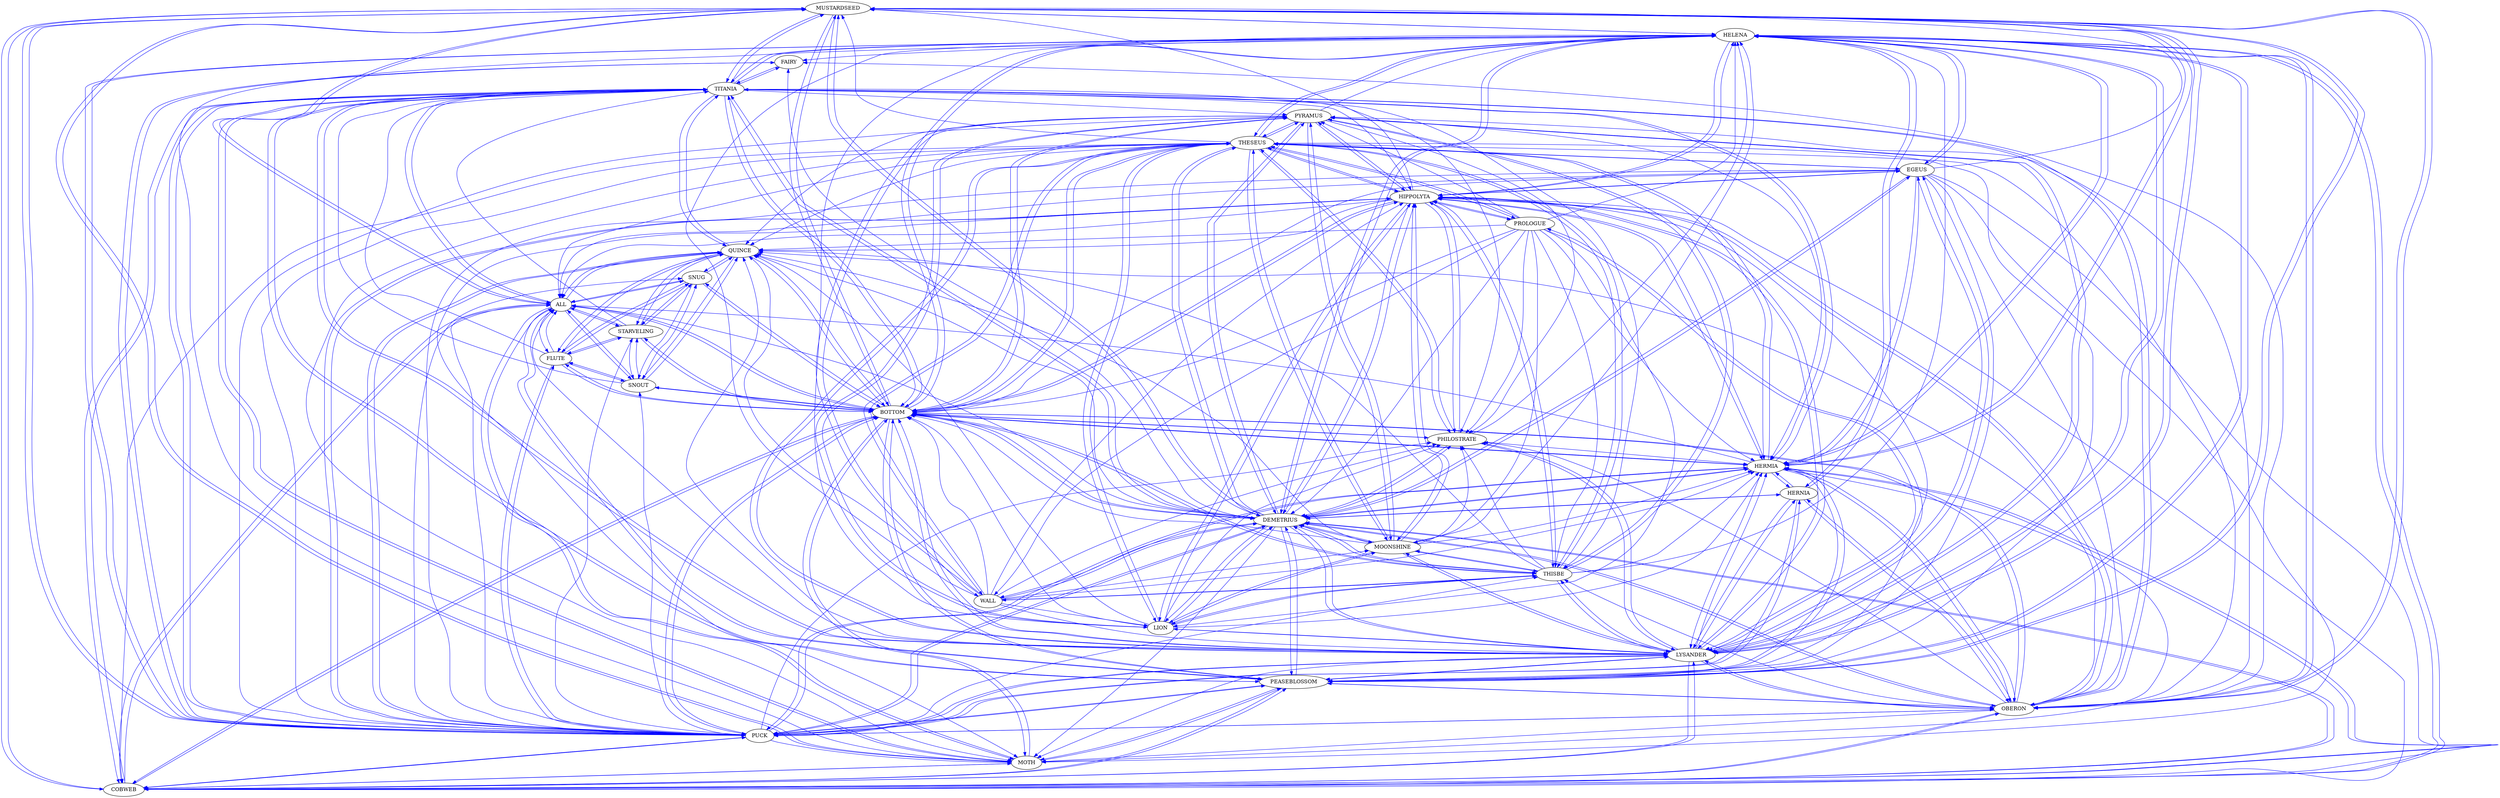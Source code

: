 strict digraph  {
	MUSTARDSEED -> HELENA	 [color=blue,
		weight=2];
	MUSTARDSEED -> TITANIA	 [color=blue,
		weight=5];
	MUSTARDSEED -> LYSANDER	 [color=blue,
		weight=2];
	MUSTARDSEED -> COBWEB	 [color=blue,
		weight=5];
	MUSTARDSEED -> ALL	 [color=blue,
		weight=3];
	MUSTARDSEED -> BOTTOM	 [color=blue,
		weight=5];
	MUSTARDSEED -> MOTH	 [color=blue,
		weight=5];
	MUSTARDSEED -> PUCK	 [color=blue,
		weight=2];
	MUSTARDSEED -> OBERON	 [color=blue,
		weight=2];
	MUSTARDSEED -> PEASEBLOSSOM	 [color=blue,
		weight=5];
	MUSTARDSEED -> DEMETRIUS	 [color=blue,
		weight=2];
	MUSTARDSEED -> HERMIA	 [color=blue,
		weight=2];
	WALL -> HELENA	 [color=blue,
		weight=12];
	WALL -> LYSANDER	 [color=blue,
		weight=12];
	WALL -> LION	 [color=blue,
		weight=12];
	WALL -> HIPPOLYTA	 [color=blue,
		weight=12];
	WALL -> THISBE	 [color=blue,
		weight=12];
	WALL -> MOONSHINE	 [color=blue,
		weight=12];
	WALL -> PHILOSTRATE	 [color=blue,
		weight=12];
	WALL -> QUINCE	 [color=blue,
		weight=12];
	WALL -> BOTTOM	 [color=blue,
		weight=12];
	WALL -> PYRAMUS	 [color=blue,
		weight=12];
	WALL -> THESEUS	 [color=blue,
		weight=12];
	WALL -> DEMETRIUS	 [color=blue,
		weight=12];
	WALL -> HERMIA	 [color=blue,
		weight=12];
	SNOUT -> TITANIA	 [color=blue,
		weight=6];
	SNOUT -> FLUTE	 [color=blue,
		weight=6];
	SNOUT -> ALL	 [color=blue,
		weight=7];
	SNOUT -> QUINCE	 [color=blue,
		weight=7];
	SNOUT -> BOTTOM	 [color=blue,
		weight=7];
	SNOUT -> STARVELING	 [color=blue,
		weight=6];
	SNOUT -> SNUG	 [color=blue,
		weight=6];
	PROLOGUE -> WALL	 [color=blue,
		weight=25];
	PROLOGUE -> HELENA	 [color=blue,
		weight=35];
	PROLOGUE -> LYSANDER	 [color=blue,
		weight=35];
	PROLOGUE -> LION	 [color=blue,
		weight=25];
	PROLOGUE -> HIPPOLYTA	 [color=blue,
		weight=35];
	PROLOGUE -> THISBE	 [color=blue,
		weight=25];
	PROLOGUE -> MOONSHINE	 [color=blue,
		weight=25];
	PROLOGUE -> PHILOSTRATE	 [color=blue,
		weight=35];
	PROLOGUE -> QUINCE	 [color=blue,
		weight=35];
	PROLOGUE -> BOTTOM	 [color=blue,
		weight=35];
	PROLOGUE -> PYRAMUS	 [color=blue,
		weight=25];
	PROLOGUE -> THESEUS	 [color=blue,
		weight=35];
	PROLOGUE -> DEMETRIUS	 [color=blue,
		weight=35];
	PROLOGUE -> HERMIA	 [color=blue,
		weight=35];
	HELENA -> MUSTARDSEED	 [color=blue,
		weight=4];
	HELENA -> TITANIA	 [color=blue,
		weight=32];
	HELENA -> LYSANDER	 [color=blue,
		weight=169];
	HELENA -> COBWEB	 [color=blue,
		weight=4];
	HELENA -> HIPPOLYTA	 [color=blue,
		weight=43];
	HELENA -> BOTTOM	 [color=blue,
		weight=4];
	HELENA -> MOTH	 [color=blue,
		weight=4];
	HELENA -> PUCK	 [color=blue,
		weight=154];
	HELENA -> OBERON	 [color=blue,
		weight=148];
	HELENA -> THESEUS	 [color=blue,
		weight=43];
	HELENA -> HERNIA	 [color=blue,
		weight=116];
	HELENA -> PEASEBLOSSOM	 [color=blue,
		weight=4];
	HELENA -> DEMETRIUS	 [color=blue,
		weight=197];
	HELENA -> HERMIA	 [color=blue,
		weight=169];
	HELENA -> EGEUS	 [color=blue,
		weight=43];
	HELENA -> FAIRY	 [color=blue,
		weight=34];
	TITANIA -> MUSTARDSEED	 [color=blue,
		weight=40];
	TITANIA -> HELENA	 [color=blue,
		weight=28];
	TITANIA -> LYSANDER	 [color=blue,
		weight=28];
	TITANIA -> COBWEB	 [color=blue,
		weight=40];
	TITANIA -> HIPPOLYTA	 [color=blue,
		weight=4];
	TITANIA -> THISBE	 [color=blue,
		weight=4];
	TITANIA -> ALL	 [color=blue,
		weight=34];
	TITANIA -> PHILOSTRATE	 [color=blue,
		weight=4];
	TITANIA -> QUINCE	 [color=blue,
		weight=4];
	TITANIA -> BOTTOM	 [color=blue,
		weight=62];
	TITANIA -> MOTH	 [color=blue,
		weight=40];
	TITANIA -> PYRAMUS	 [color=blue,
		weight=4];
	TITANIA -> PUCK	 [color=blue,
		weight=100];
	TITANIA -> OBERON	 [color=blue,
		weight=100];
	TITANIA -> PEASEBLOSSOM	 [color=blue,
		weight=40];
	TITANIA -> DEMETRIUS	 [color=blue,
		weight=28];
	TITANIA -> HERMIA	 [color=blue,
		weight=28];
	TITANIA -> FAIRY	 [color=blue,
		weight=96];
	LYSANDER -> MUSTARDSEED	 [color=blue,
		weight=10];
	LYSANDER -> PROLOGUE	 [color=blue,
		weight=3];
	LYSANDER -> HELENA	 [color=blue,
		weight=106];
	LYSANDER -> TITANIA	 [color=blue,
		weight=44];
	LYSANDER -> LION	 [color=blue,
		weight=2];
	LYSANDER -> COBWEB	 [color=blue,
		weight=10];
	LYSANDER -> HIPPOLYTA	 [color=blue,
		weight=73];
	LYSANDER -> THISBE	 [color=blue,
		weight=5];
	LYSANDER -> MOONSHINE	 [color=blue,
		weight=3];
	LYSANDER -> ALL	 [color=blue,
		weight=14];
	LYSANDER -> PHILOSTRATE	 [color=blue,
		weight=10];
	LYSANDER -> QUINCE	 [color=blue,
		weight=8];
	LYSANDER -> BOTTOM	 [color=blue,
		weight=20];
	LYSANDER -> MOTH	 [color=blue,
		weight=10];
	LYSANDER -> PYRAMUS	 [color=blue,
		weight=5];
	LYSANDER -> PUCK	 [color=blue,
		weight=70];
	LYSANDER -> OBERON	 [color=blue,
		weight=59];
	LYSANDER -> THESEUS	 [color=blue,
		weight=73];
	LYSANDER -> HERNIA	 [color=blue,
		weight=60];
	LYSANDER -> PEASEBLOSSOM	 [color=blue,
		weight=10];
	LYSANDER -> DEMETRIUS	 [color=blue,
		weight=134];
	LYSANDER -> HERMIA	 [color=blue,
		weight=176];
	LYSANDER -> EGEUS	 [color=blue,
		weight=63];
	LION -> HELENA	 [color=blue,
		weight=9];
	LION -> LYSANDER	 [color=blue,
		weight=9];
	LION -> HIPPOLYTA	 [color=blue,
		weight=9];
	LION -> THISBE	 [color=blue,
		weight=9];
	LION -> MOONSHINE	 [color=blue,
		weight=9];
	LION -> PHILOSTRATE	 [color=blue,
		weight=9];
	LION -> QUINCE	 [color=blue,
		weight=9];
	LION -> BOTTOM	 [color=blue,
		weight=9];
	LION -> PYRAMUS	 [color=blue,
		weight=9];
	LION -> THESEUS	 [color=blue,
		weight=9];
	LION -> DEMETRIUS	 [color=blue,
		weight=9];
	LION -> HERMIA	 [color=blue,
		weight=9];
	COBWEB -> MUSTARDSEED	 [color=blue,
		weight=4];
	COBWEB -> HELENA	 [color=blue,
		weight=1];
	COBWEB -> TITANIA	 [color=blue,
		weight=4];
	COBWEB -> LYSANDER	 [color=blue,
		weight=1];
	COBWEB -> ALL	 [color=blue,
		weight=3];
	COBWEB -> BOTTOM	 [color=blue,
		weight=4];
	COBWEB -> MOTH	 [color=blue,
		weight=4];
	COBWEB -> PUCK	 [color=blue,
		weight=1];
	COBWEB -> OBERON	 [color=blue,
		weight=1];
	COBWEB -> PEASEBLOSSOM	 [color=blue,
		weight=4];
	COBWEB -> DEMETRIUS	 [color=blue,
		weight=1];
	COBWEB -> HERMIA	 [color=blue,
		weight=1];
	HIPPOLYTA -> MUSTARDSEED	 [color=blue,
		weight=7];
	HIPPOLYTA -> PROLOGUE	 [color=blue,
		weight=2];
	HIPPOLYTA -> HELENA	 [color=blue,
		weight=22];
	HIPPOLYTA -> LYSANDER	 [color=blue,
		weight=22];
	HIPPOLYTA -> LION	 [color=blue,
		weight=5];
	HIPPOLYTA -> COBWEB	 [color=blue,
		weight=7];
	HIPPOLYTA -> THISBE	 [color=blue,
		weight=10];
	HIPPOLYTA -> MOONSHINE	 [color=blue,
		weight=6];
	HIPPOLYTA -> ALL	 [color=blue,
		weight=5];
	HIPPOLYTA -> PHILOSTRATE	 [color=blue,
		weight=27];
	HIPPOLYTA -> QUINCE	 [color=blue,
		weight=12];
	HIPPOLYTA -> BOTTOM	 [color=blue,
		weight=29];
	HIPPOLYTA -> MOTH	 [color=blue,
		weight=7];
	HIPPOLYTA -> PYRAMUS	 [color=blue,
		weight=10];
	HIPPOLYTA -> PUCK	 [color=blue,
		weight=7];
	HIPPOLYTA -> OBERON	 [color=blue,
		weight=7];
	HIPPOLYTA -> THESEUS	 [color=blue,
		weight=34];
	HIPPOLYTA -> PEASEBLOSSOM	 [color=blue,
		weight=7];
	HIPPOLYTA -> DEMETRIUS	 [color=blue,
		weight=22];
	HIPPOLYTA -> HERMIA	 [color=blue,
		weight=22];
	HIPPOLYTA -> EGEUS	 [color=blue,
		weight=7];
	FLUTE -> SNOUT	 [color=blue,
		weight=23];
	FLUTE -> TITANIA	 [color=blue,
		weight=8];
	FLUTE -> ALL	 [color=blue,
		weight=11];
	FLUTE -> QUINCE	 [color=blue,
		weight=23];
	FLUTE -> BOTTOM	 [color=blue,
		weight=11];
	FLUTE -> PUCK	 [color=blue,
		weight=8];
	FLUTE -> STARVELING	 [color=blue,
		weight=23];
	FLUTE -> SNUG	 [color=blue,
		weight=17];
	THISBE -> WALL	 [color=blue,
		weight=9];
	THISBE -> HELENA	 [color=blue,
		weight=34];
	THISBE -> LYSANDER	 [color=blue,
		weight=34];
	THISBE -> LION	 [color=blue,
		weight=10];
	THISBE -> HIPPOLYTA	 [color=blue,
		weight=34];
	THISBE -> MOONSHINE	 [color=blue,
		weight=10];
	THISBE -> PHILOSTRATE	 [color=blue,
		weight=34];
	THISBE -> QUINCE	 [color=blue,
		weight=34];
	THISBE -> BOTTOM	 [color=blue,
		weight=34];
	THISBE -> PYRAMUS	 [color=blue,
		weight=34];
	THISBE -> THESEUS	 [color=blue,
		weight=34];
	THISBE -> DEMETRIUS	 [color=blue,
		weight=34];
	THISBE -> HERMIA	 [color=blue,
		weight=34];
	MOONSHINE -> HELENA	 [color=blue,
		weight=6];
	MOONSHINE -> LYSANDER	 [color=blue,
		weight=6];
	MOONSHINE -> LION	 [color=blue,
		weight=6];
	MOONSHINE -> HIPPOLYTA	 [color=blue,
		weight=6];
	MOONSHINE -> THISBE	 [color=blue,
		weight=6];
	MOONSHINE -> PHILOSTRATE	 [color=blue,
		weight=6];
	MOONSHINE -> QUINCE	 [color=blue,
		weight=6];
	MOONSHINE -> BOTTOM	 [color=blue,
		weight=6];
	MOONSHINE -> PYRAMUS	 [color=blue,
		weight=6];
	MOONSHINE -> THESEUS	 [color=blue,
		weight=6];
	MOONSHINE -> DEMETRIUS	 [color=blue,
		weight=6];
	MOONSHINE -> HERMIA	 [color=blue,
		weight=6];
	ALL -> MUSTARDSEED	 [color=blue,
		weight=1];
	ALL -> SNOUT	 [color=blue,
		weight=1];
	ALL -> TITANIA	 [color=blue,
		weight=1];
	ALL -> COBWEB	 [color=blue,
		weight=1];
	ALL -> FLUTE	 [color=blue,
		weight=1];
	ALL -> QUINCE	 [color=blue,
		weight=1];
	ALL -> BOTTOM	 [color=blue,
		weight=2];
	ALL -> MOTH	 [color=blue,
		weight=1];
	ALL -> STARVELING	 [color=blue,
		weight=1];
	ALL -> PEASEBLOSSOM	 [color=blue,
		weight=1];
	ALL -> SNUG	 [color=blue,
		weight=1];
	PHILOSTRATE -> HELENA	 [color=blue,
		weight=24];
	PHILOSTRATE -> LYSANDER	 [color=blue,
		weight=24];
	PHILOSTRATE -> HIPPOLYTA	 [color=blue,
		weight=24];
	PHILOSTRATE -> BOTTOM	 [color=blue,
		weight=24];
	PHILOSTRATE -> THESEUS	 [color=blue,
		weight=24];
	PHILOSTRATE -> DEMETRIUS	 [color=blue,
		weight=24];
	PHILOSTRATE -> HERMIA	 [color=blue,
		weight=24];
	QUINCE -> SNOUT	 [color=blue,
		weight=81];
	QUINCE -> TITANIA	 [color=blue,
		weight=34];
	QUINCE -> FLUTE	 [color=blue,
		weight=81];
	QUINCE -> ALL	 [color=blue,
		weight=76];
	QUINCE -> BOTTOM	 [color=blue,
		weight=78];
	QUINCE -> PUCK	 [color=blue,
		weight=10];
	QUINCE -> STARVELING	 [color=blue,
		weight=81];
	QUINCE -> SNUG	 [color=blue,
		weight=76];
	BOTTOM -> MUSTARDSEED	 [color=blue,
		weight=60];
	BOTTOM -> SNOUT	 [color=blue,
		weight=116];
	BOTTOM -> HELENA	 [color=blue,
		weight=49];
	BOTTOM -> TITANIA	 [color=blue,
		weight=113];
	BOTTOM -> LYSANDER	 [color=blue,
		weight=49];
	BOTTOM -> COBWEB	 [color=blue,
		weight=60];
	BOTTOM -> HIPPOLYTA	 [color=blue,
		weight=4];
	BOTTOM -> FLUTE	 [color=blue,
		weight=112];
	BOTTOM -> THISBE	 [color=blue,
		weight=4];
	BOTTOM -> ALL	 [color=blue,
		weight=139];
	BOTTOM -> PHILOSTRATE	 [color=blue,
		weight=4];
	BOTTOM -> QUINCE	 [color=blue,
		weight=120];
	BOTTOM -> MOTH	 [color=blue,
		weight=60];
	BOTTOM -> PYRAMUS	 [color=blue,
		weight=4];
	BOTTOM -> PUCK	 [color=blue,
		weight=51];
	BOTTOM -> OBERON	 [color=blue,
		weight=45];
	BOTTOM -> THESEUS	 [color=blue,
		weight=4];
	BOTTOM -> STARVELING	 [color=blue,
		weight=112];
	BOTTOM -> PEASEBLOSSOM	 [color=blue,
		weight=60];
	BOTTOM -> DEMETRIUS	 [color=blue,
		weight=29];
	BOTTOM -> SNUG	 [color=blue,
		weight=112];
	BOTTOM -> HERMIA	 [color=blue,
		weight=49];
	MOTH -> MUSTARDSEED	 [color=blue,
		weight=2];
	MOTH -> TITANIA	 [color=blue,
		weight=2];
	MOTH -> COBWEB	 [color=blue,
		weight=2];
	MOTH -> ALL	 [color=blue,
		weight=2];
	MOTH -> BOTTOM	 [color=blue,
		weight=2];
	MOTH -> PEASEBLOSSOM	 [color=blue,
		weight=2];
	PYRAMUS -> WALL	 [color=blue,
		weight=23];
	PYRAMUS -> HELENA	 [color=blue,
		weight=56];
	PYRAMUS -> LYSANDER	 [color=blue,
		weight=56];
	PYRAMUS -> LION	 [color=blue,
		weight=23];
	PYRAMUS -> HIPPOLYTA	 [color=blue,
		weight=56];
	PYRAMUS -> THISBE	 [color=blue,
		weight=56];
	PYRAMUS -> MOONSHINE	 [color=blue,
		weight=55];
	PYRAMUS -> PHILOSTRATE	 [color=blue,
		weight=56];
	PYRAMUS -> QUINCE	 [color=blue,
		weight=56];
	PYRAMUS -> BOTTOM	 [color=blue,
		weight=56];
	PYRAMUS -> THESEUS	 [color=blue,
		weight=56];
	PYRAMUS -> DEMETRIUS	 [color=blue,
		weight=56];
	PYRAMUS -> HERMIA	 [color=blue,
		weight=56];
	PUCK -> MUSTARDSEED	 [color=blue,
		weight=4];
	PUCK -> SNOUT	 [color=blue,
		weight=11];
	PUCK -> HELENA	 [color=blue,
		weight=95];
	PUCK -> TITANIA	 [color=blue,
		weight=33];
	PUCK -> LYSANDER	 [color=blue,
		weight=113];
	PUCK -> COBWEB	 [color=blue,
		weight=4];
	PUCK -> HIPPOLYTA	 [color=blue,
		weight=36];
	PUCK -> FLUTE	 [color=blue,
		weight=5];
	PUCK -> THISBE	 [color=blue,
		weight=36];
	PUCK -> ALL	 [color=blue,
		weight=11];
	PUCK -> PHILOSTRATE	 [color=blue,
		weight=36];
	PUCK -> QUINCE	 [color=blue,
		weight=47];
	PUCK -> BOTTOM	 [color=blue,
		weight=51];
	PUCK -> MOTH	 [color=blue,
		weight=4];
	PUCK -> PYRAMUS	 [color=blue,
		weight=36];
	PUCK -> OBERON	 [color=blue,
		weight=75];
	PUCK -> HERNIA	 [color=blue,
		weight=103];
	PUCK -> STARVELING	 [color=blue,
		weight=5];
	PUCK -> PEASEBLOSSOM	 [color=blue,
		weight=4];
	PUCK -> DEMETRIUS	 [color=blue,
		weight=110];
	PUCK -> SNUG	 [color=blue,
		weight=5];
	PUCK -> HERMIA	 [color=blue,
		weight=128];
	PUCK -> FAIRY	 [color=blue,
		weight=37];
	OBERON -> MUSTARDSEED	 [color=blue,
		weight=47];
	OBERON -> HELENA	 [color=blue,
		weight=109];
	OBERON -> TITANIA	 [color=blue,
		weight=98];
	OBERON -> LYSANDER	 [color=blue,
		weight=109];
	OBERON -> COBWEB	 [color=blue,
		weight=47];
	OBERON -> HIPPOLYTA	 [color=blue,
		weight=28];
	OBERON -> THISBE	 [color=blue,
		weight=28];
	OBERON -> PHILOSTRATE	 [color=blue,
		weight=28];
	OBERON -> QUINCE	 [color=blue,
		weight=28];
	OBERON -> BOTTOM	 [color=blue,
		weight=75];
	OBERON -> MOTH	 [color=blue,
		weight=47];
	OBERON -> PYRAMUS	 [color=blue,
		weight=28];
	OBERON -> PUCK	 [color=blue,
		weight=215];
	OBERON -> HERNIA	 [color=blue,
		weight=64];
	OBERON -> PEASEBLOSSOM	 [color=blue,
		weight=47];
	OBERON -> DEMETRIUS	 [color=blue,
		weight=130];
	OBERON -> HERMIA	 [color=blue,
		weight=130];
	OBERON -> FAIRY	 [color=blue,
		weight=79];
	THESEUS -> MUSTARDSEED	 [color=blue,
		weight=41];
	THESEUS -> WALL	 [color=blue,
		weight=4];
	THESEUS -> PROLOGUE	 [color=blue,
		weight=3];
	THESEUS -> HELENA	 [color=blue,
		weight=146];
	THESEUS -> LYSANDER	 [color=blue,
		weight=196];
	THESEUS -> LION	 [color=blue,
		weight=24];
	THESEUS -> COBWEB	 [color=blue,
		weight=41];
	THESEUS -> HIPPOLYTA	 [color=blue,
		weight=233];
	THESEUS -> THISBE	 [color=blue,
		weight=48];
	THESEUS -> MOONSHINE	 [color=blue,
		weight=27];
	THESEUS -> ALL	 [color=blue,
		weight=65];
	THESEUS -> PHILOSTRATE	 [color=blue,
		weight=138];
	THESEUS -> QUINCE	 [color=blue,
		weight=51];
	THESEUS -> BOTTOM	 [color=blue,
		weight=168];
	THESEUS -> MOTH	 [color=blue,
		weight=41];
	THESEUS -> PYRAMUS	 [color=blue,
		weight=48];
	THESEUS -> PUCK	 [color=blue,
		weight=41];
	THESEUS -> OBERON	 [color=blue,
		weight=41];
	THESEUS -> PEASEBLOSSOM	 [color=blue,
		weight=41];
	THESEUS -> DEMETRIUS	 [color=blue,
		weight=196];
	THESEUS -> HERMIA	 [color=blue,
		weight=196];
	THESEUS -> EGEUS	 [color=blue,
		weight=91];
	HERNIA -> HELENA	 [color=blue,
		weight=1];
	HERNIA -> LYSANDER	 [color=blue,
		weight=1];
	HERNIA -> PUCK	 [color=blue,
		weight=1];
	HERNIA -> OBERON	 [color=blue,
		weight=1];
	HERNIA -> DEMETRIUS	 [color=blue,
		weight=1];
	HERNIA -> HERMIA	 [color=blue,
		weight=1];
	STARVELING -> SNOUT	 [color=blue,
		weight=5];
	STARVELING -> TITANIA	 [color=blue,
		weight=2];
	STARVELING -> FLUTE	 [color=blue,
		weight=5];
	STARVELING -> ALL	 [color=blue,
		weight=3];
	STARVELING -> QUINCE	 [color=blue,
		weight=5];
	STARVELING -> BOTTOM	 [color=blue,
		weight=3];
	STARVELING -> SNUG	 [color=blue,
		weight=3];
	PEASEBLOSSOM -> MUSTARDSEED	 [color=blue,
		weight=4];
	PEASEBLOSSOM -> HELENA	 [color=blue,
		weight=1];
	PEASEBLOSSOM -> TITANIA	 [color=blue,
		weight=4];
	PEASEBLOSSOM -> LYSANDER	 [color=blue,
		weight=1];
	PEASEBLOSSOM -> COBWEB	 [color=blue,
		weight=4];
	PEASEBLOSSOM -> ALL	 [color=blue,
		weight=3];
	PEASEBLOSSOM -> BOTTOM	 [color=blue,
		weight=4];
	PEASEBLOSSOM -> MOTH	 [color=blue,
		weight=4];
	PEASEBLOSSOM -> PUCK	 [color=blue,
		weight=1];
	PEASEBLOSSOM -> OBERON	 [color=blue,
		weight=1];
	PEASEBLOSSOM -> DEMETRIUS	 [color=blue,
		weight=1];
	PEASEBLOSSOM -> HERMIA	 [color=blue,
		weight=1];
	DEMETRIUS -> MUSTARDSEED	 [color=blue,
		weight=24];
	DEMETRIUS -> WALL	 [color=blue,
		weight=3];
	DEMETRIUS -> HELENA	 [color=blue,
		weight=115];
	DEMETRIUS -> TITANIA	 [color=blue,
		weight=2];
	DEMETRIUS -> LYSANDER	 [color=blue,
		weight=94];
	DEMETRIUS -> LION	 [color=blue,
		weight=14];
	DEMETRIUS -> COBWEB	 [color=blue,
		weight=24];
	DEMETRIUS -> HIPPOLYTA	 [color=blue,
		weight=40];
	DEMETRIUS -> THISBE	 [color=blue,
		weight=21];
	DEMETRIUS -> MOONSHINE	 [color=blue,
		weight=15];
	DEMETRIUS -> ALL	 [color=blue,
		weight=2];
	DEMETRIUS -> PHILOSTRATE	 [color=blue,
		weight=21];
	DEMETRIUS -> QUINCE	 [color=blue,
		weight=21];
	DEMETRIUS -> BOTTOM	 [color=blue,
		weight=45];
	DEMETRIUS -> MOTH	 [color=blue,
		weight=24];
	DEMETRIUS -> PYRAMUS	 [color=blue,
		weight=21];
	DEMETRIUS -> PUCK	 [color=blue,
		weight=109];
	DEMETRIUS -> OBERON	 [color=blue,
		weight=96];
	DEMETRIUS -> THESEUS	 [color=blue,
		weight=40];
	DEMETRIUS -> HERNIA	 [color=blue,
		weight=62];
	DEMETRIUS -> PEASEBLOSSOM	 [color=blue,
		weight=24];
	DEMETRIUS -> HERMIA	 [color=blue,
		weight=111];
	DEMETRIUS -> EGEUS	 [color=blue,
		weight=19];
	DEMETRIUS -> FAIRY	 [color=blue,
		weight=23];
	SNUG -> SNOUT	 [color=blue,
		weight=6];
	SNUG -> FLUTE	 [color=blue,
		weight=6];
	SNUG -> ALL	 [color=blue,
		weight=2];
	SNUG -> QUINCE	 [color=blue,
		weight=6];
	SNUG -> BOTTOM	 [color=blue,
		weight=2];
	SNUG -> STARVELING	 [color=blue,
		weight=6];
	HERMIA -> MUSTARDSEED	 [color=blue,
		weight=3];
	HERMIA -> HELENA	 [color=blue,
		weight=76];
	HERMIA -> TITANIA	 [color=blue,
		weight=26];
	HERMIA -> LYSANDER	 [color=blue,
		weight=125];
	HERMIA -> COBWEB	 [color=blue,
		weight=3];
	HERMIA -> HIPPOLYTA	 [color=blue,
		weight=56];
	HERMIA -> ALL	 [color=blue,
		weight=13];
	HERMIA -> BOTTOM	 [color=blue,
		weight=3];
	HERMIA -> MOTH	 [color=blue,
		weight=3];
	HERMIA -> PUCK	 [color=blue,
		weight=83];
	HERMIA -> OBERON	 [color=blue,
		weight=77];
	HERMIA -> THESEUS	 [color=blue,
		weight=56];
	HERMIA -> HERNIA	 [color=blue,
		weight=80];
	HERMIA -> PEASEBLOSSOM	 [color=blue,
		weight=3];
	HERMIA -> DEMETRIUS	 [color=blue,
		weight=139];
	HERMIA -> EGEUS	 [color=blue,
		weight=56];
	EGEUS -> MUSTARDSEED	 [color=blue,
		weight=11];
	EGEUS -> HELENA	 [color=blue,
		weight=11];
	EGEUS -> LYSANDER	 [color=blue,
		weight=41];
	EGEUS -> COBWEB	 [color=blue,
		weight=11];
	EGEUS -> HIPPOLYTA	 [color=blue,
		weight=41];
	EGEUS -> ALL	 [color=blue,
		weight=30];
	EGEUS -> BOTTOM	 [color=blue,
		weight=11];
	EGEUS -> MOTH	 [color=blue,
		weight=11];
	EGEUS -> PUCK	 [color=blue,
		weight=11];
	EGEUS -> OBERON	 [color=blue,
		weight=11];
	EGEUS -> THESEUS	 [color=blue,
		weight=41];
	EGEUS -> PEASEBLOSSOM	 [color=blue,
		weight=11];
	EGEUS -> DEMETRIUS	 [color=blue,
		weight=41];
	EGEUS -> HERMIA	 [color=blue,
		weight=41];
	FAIRY -> TITANIA	 [color=blue,
		weight=2];
	FAIRY -> PUCK	 [color=blue,
		weight=28];
}
